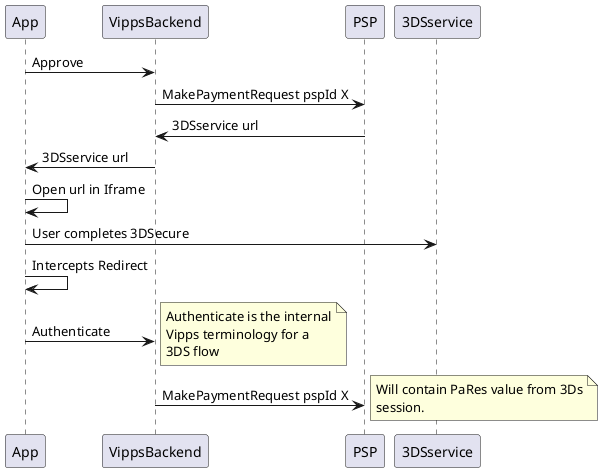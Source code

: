 @startuml
participant App
participant VippsBackend
participant PSP
participant 3DSservice

App -> VippsBackend: Approve
VippsBackend -> PSP: MakePaymentRequest pspId X
PSP -> VippsBackend: 3DSservice url
VippsBackend -> App: 3DSservice url
App -> App : Open url in Iframe
App -> 3DSservice : User completes 3DSecure
App -> App : Intercepts Redirect
App -> VippsBackend: Authenticate
note right
Authenticate is the internal
Vipps terminology for a
3DS flow
end note
VippsBackend -> PSP: MakePaymentRequest pspId X
note right
Will contain PaRes value from 3Ds
session.
end note
@enduml
